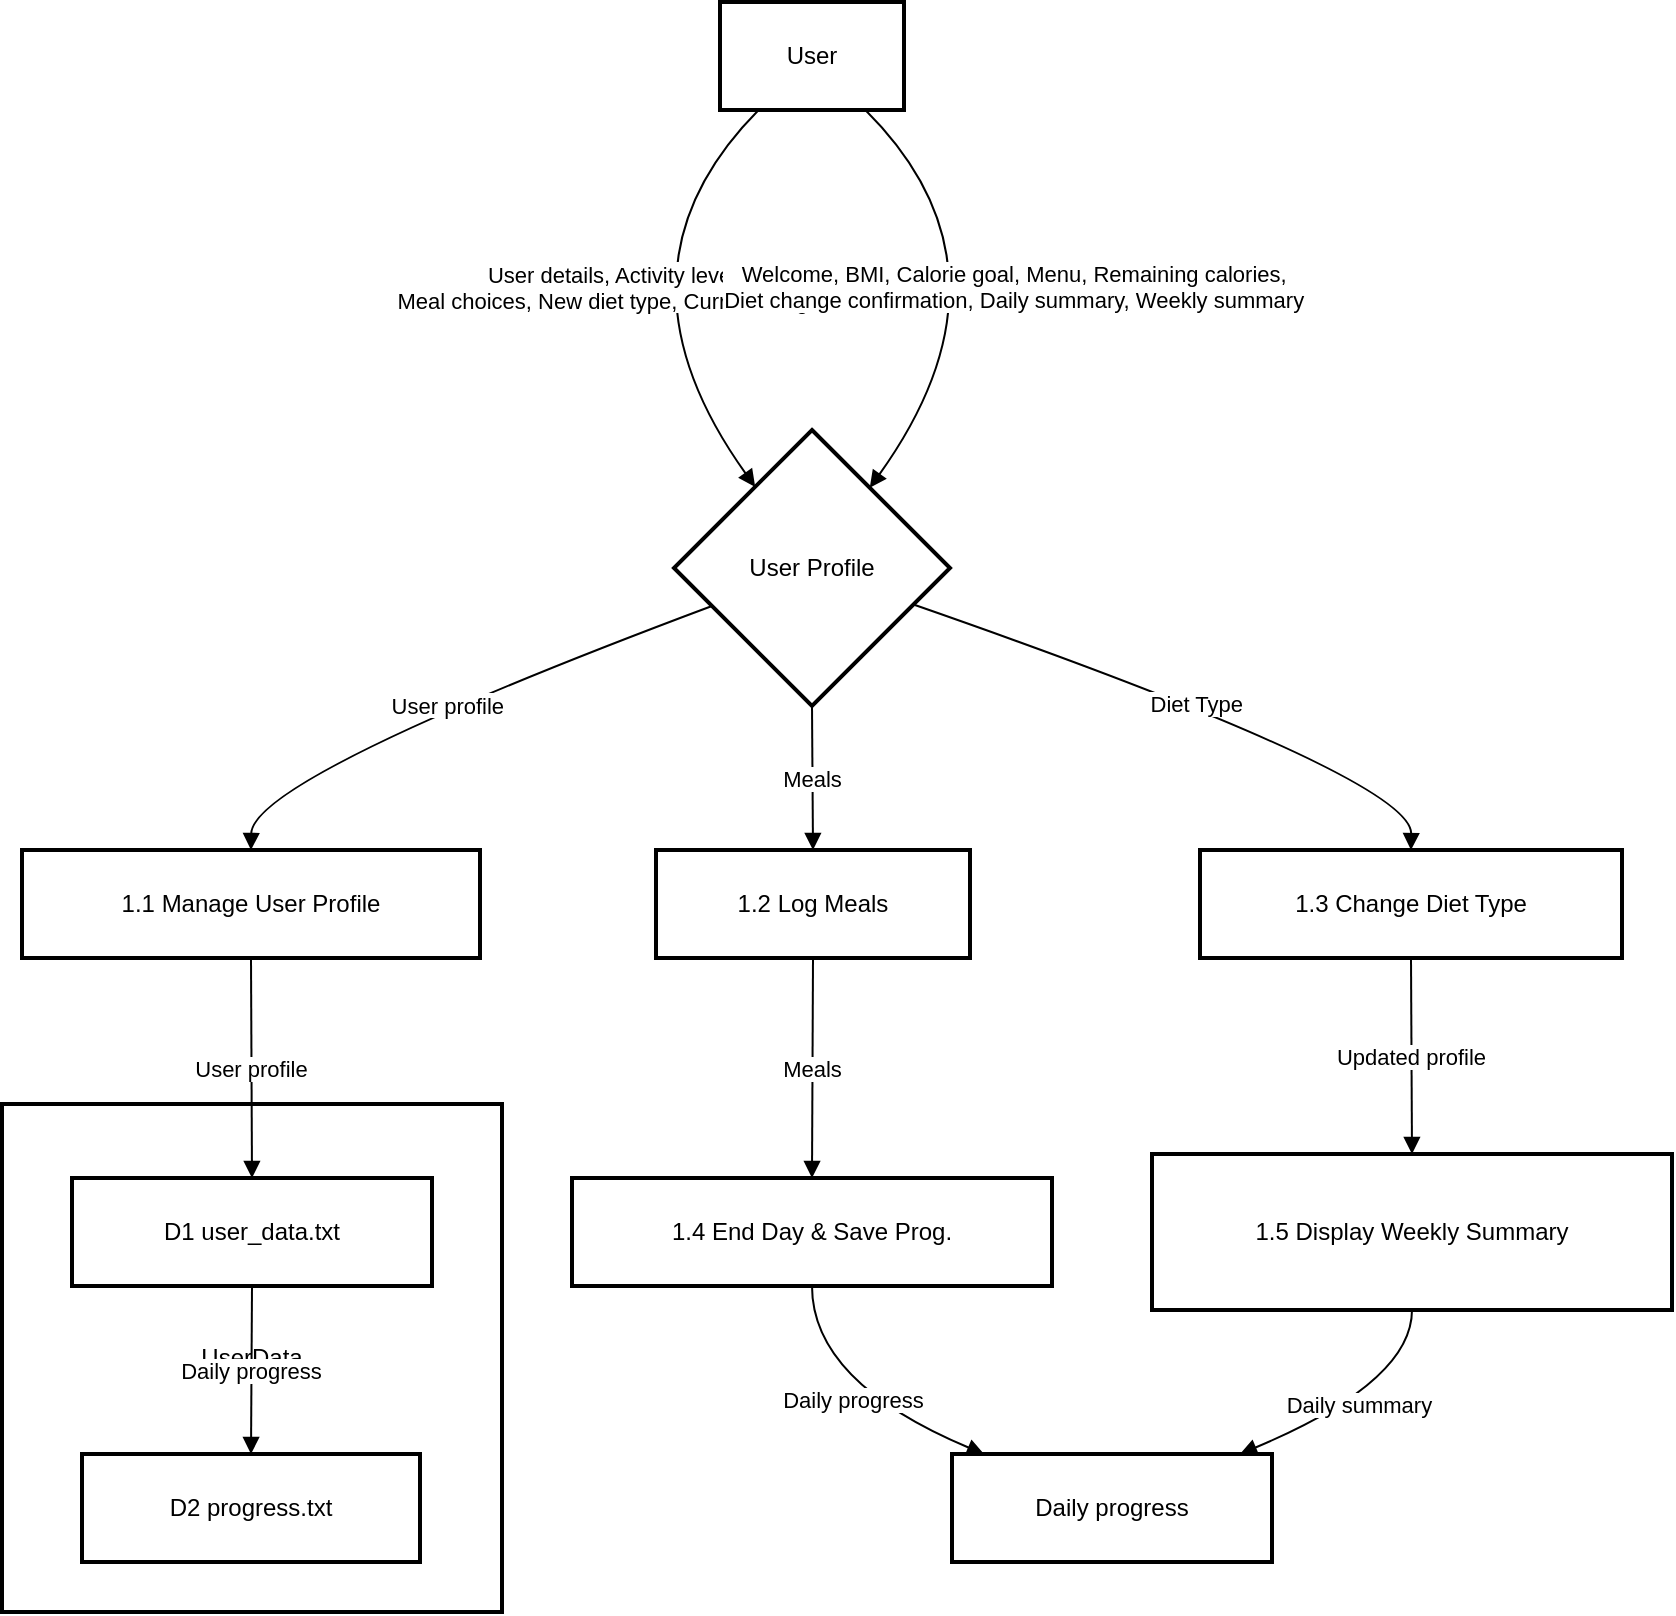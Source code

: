 <mxfile version="26.2.9">
  <diagram name="Page-1" id="FJppIva3zDqkM5AgGkYk">
    <mxGraphModel>
      <root>
        <mxCell id="0" />
        <mxCell id="1" parent="0" />
        <mxCell id="2" value="UserData" style="whiteSpace=wrap;strokeWidth=2;" vertex="1" parent="1">
          <mxGeometry x="8" y="559" width="250" height="254" as="geometry" />
        </mxCell>
        <mxCell id="3" value="User" style="whiteSpace=wrap;strokeWidth=2;" vertex="1" parent="1">
          <mxGeometry x="367" y="8" width="92" height="54" as="geometry" />
        </mxCell>
        <mxCell id="4" value="User Profile" style="rhombus;strokeWidth=2;whiteSpace=wrap;" vertex="1" parent="1">
          <mxGeometry x="344" y="222" width="138" height="138" as="geometry" />
        </mxCell>
        <mxCell id="5" value="1.1 Manage User Profile" style="whiteSpace=wrap;strokeWidth=2;" vertex="1" parent="1">
          <mxGeometry x="18" y="432" width="229" height="54" as="geometry" />
        </mxCell>
        <mxCell id="6" value="1.2 Log Meals" style="whiteSpace=wrap;strokeWidth=2;" vertex="1" parent="1">
          <mxGeometry x="335" y="432" width="157" height="54" as="geometry" />
        </mxCell>
        <mxCell id="7" value="1.3 Change Diet Type" style="whiteSpace=wrap;strokeWidth=2;" vertex="1" parent="1">
          <mxGeometry x="607" y="432" width="211" height="54" as="geometry" />
        </mxCell>
        <mxCell id="8" value="D1 user_data.txt" style="whiteSpace=wrap;strokeWidth=2;" vertex="1" parent="1">
          <mxGeometry x="43" y="596" width="180" height="54" as="geometry" />
        </mxCell>
        <mxCell id="9" value="1.4 End Day &amp; Save Prog." style="whiteSpace=wrap;strokeWidth=2;" vertex="1" parent="1">
          <mxGeometry x="293" y="596" width="240" height="54" as="geometry" />
        </mxCell>
        <mxCell id="10" value="1.5 Display Weekly Summary" style="whiteSpace=wrap;strokeWidth=2;" vertex="1" parent="1">
          <mxGeometry x="583" y="584" width="260" height="78" as="geometry" />
        </mxCell>
        <mxCell id="11" value="Daily progress" style="whiteSpace=wrap;strokeWidth=2;" vertex="1" parent="1">
          <mxGeometry x="483" y="734" width="160" height="54" as="geometry" />
        </mxCell>
        <mxCell id="12" value="D2 progress.txt" style="whiteSpace=wrap;strokeWidth=2;" vertex="1" parent="1">
          <mxGeometry x="48" y="734" width="169" height="54" as="geometry" />
        </mxCell>
        <mxCell id="13" value="User details, Activity level&#xa;Meal choices, New diet type, Current weight" style="curved=1;startArrow=none;endArrow=block;exitX=0.21;exitY=1;entryX=0.15;entryY=0;" edge="1" parent="1" source="3" target="4">
          <mxGeometry relative="1" as="geometry">
            <Array as="points">
              <mxPoint x="307" y="142" />
            </Array>
          </mxGeometry>
        </mxCell>
        <mxCell id="14" value="User profile" style="curved=1;startArrow=none;endArrow=block;exitX=0;exitY=0.69;entryX=0.5;entryY=0.01;" edge="1" parent="1" source="4" target="5">
          <mxGeometry relative="1" as="geometry">
            <Array as="points">
              <mxPoint x="133" y="396" />
            </Array>
          </mxGeometry>
        </mxCell>
        <mxCell id="15" value="Meals" style="curved=1;startArrow=none;endArrow=block;exitX=0.5;exitY=1;entryX=0.5;entryY=0.01;" edge="1" parent="1" source="4" target="6">
          <mxGeometry relative="1" as="geometry">
            <Array as="points" />
          </mxGeometry>
        </mxCell>
        <mxCell id="16" value="Diet Type" style="curved=1;startArrow=none;endArrow=block;exitX=1;exitY=0.68;entryX=0.5;entryY=0.01;" edge="1" parent="1" source="4" target="7">
          <mxGeometry relative="1" as="geometry">
            <Array as="points">
              <mxPoint x="713" y="396" />
            </Array>
          </mxGeometry>
        </mxCell>
        <mxCell id="17" value="User profile" style="curved=1;startArrow=none;endArrow=block;exitX=0.5;exitY=1.01;entryX=0.5;entryY=-0.01;" edge="1" parent="1" source="5" target="8">
          <mxGeometry relative="1" as="geometry">
            <Array as="points" />
          </mxGeometry>
        </mxCell>
        <mxCell id="18" value="Meals" style="curved=1;startArrow=none;endArrow=block;exitX=0.5;exitY=1.01;entryX=0.5;entryY=-0.01;" edge="1" parent="1" source="6" target="9">
          <mxGeometry relative="1" as="geometry">
            <Array as="points" />
          </mxGeometry>
        </mxCell>
        <mxCell id="19" value="Updated profile" style="curved=1;startArrow=none;endArrow=block;exitX=0.5;exitY=1.01;entryX=0.5;entryY=0;" edge="1" parent="1" source="7" target="10">
          <mxGeometry relative="1" as="geometry">
            <Array as="points" />
          </mxGeometry>
        </mxCell>
        <mxCell id="20" value="Daily progress" style="curved=1;startArrow=none;endArrow=block;exitX=0.5;exitY=0.99;entryX=0.1;entryY=0;" edge="1" parent="1" source="9" target="11">
          <mxGeometry relative="1" as="geometry">
            <Array as="points">
              <mxPoint x="413" y="698" />
            </Array>
          </mxGeometry>
        </mxCell>
        <mxCell id="21" value="Daily summary" style="curved=1;startArrow=none;endArrow=block;exitX=0.5;exitY=1;entryX=0.9;entryY=0;" edge="1" parent="1" source="10" target="11">
          <mxGeometry relative="1" as="geometry">
            <Array as="points">
              <mxPoint x="713" y="698" />
            </Array>
          </mxGeometry>
        </mxCell>
        <mxCell id="22" value="Daily progress" style="curved=1;startArrow=none;endArrow=block;exitX=0.5;exitY=0.99;entryX=0.5;entryY=0;" edge="1" parent="1" source="8" target="12">
          <mxGeometry relative="1" as="geometry">
            <Array as="points" />
          </mxGeometry>
        </mxCell>
        <mxCell id="23" value="Welcome, BMI, Calorie goal, Menu, Remaining calories,&#xa;Diet change confirmation, Daily summary, Weekly summary" style="curved=1;startArrow=none;endArrow=block;exitX=0.79;exitY=1;entryX=0.86;entryY=0;" edge="1" parent="1" source="3" target="4">
          <mxGeometry relative="1" as="geometry">
            <Array as="points">
              <mxPoint x="520" y="142" />
            </Array>
          </mxGeometry>
        </mxCell>
      </root>
    </mxGraphModel>
  </diagram>
</mxfile>
